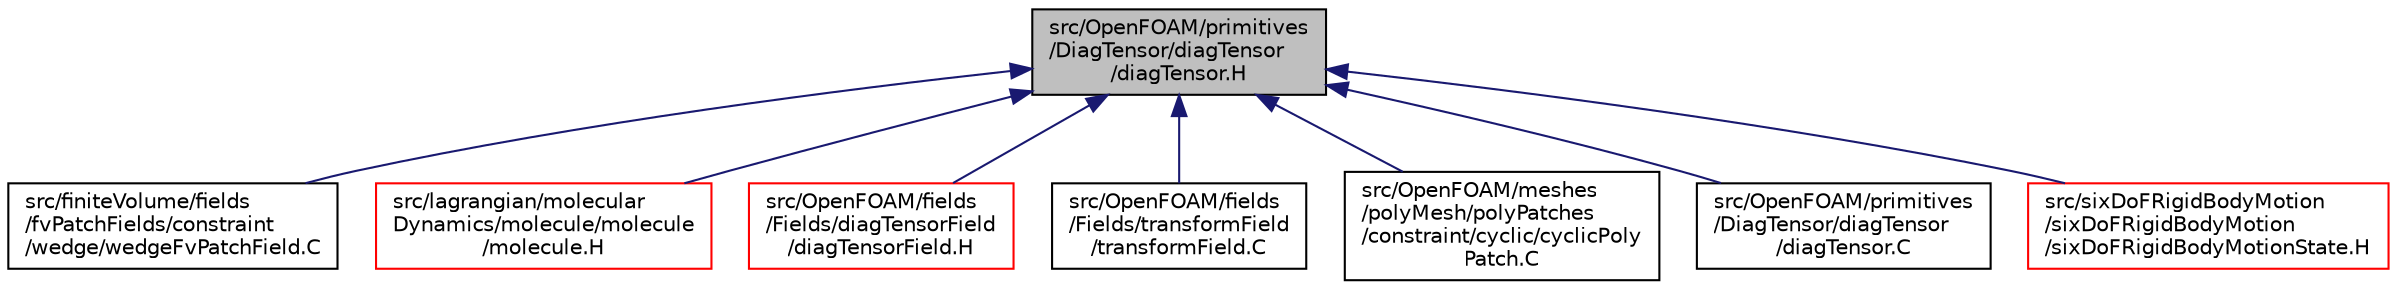 digraph "src/OpenFOAM/primitives/DiagTensor/diagTensor/diagTensor.H"
{
  bgcolor="transparent";
  edge [fontname="Helvetica",fontsize="10",labelfontname="Helvetica",labelfontsize="10"];
  node [fontname="Helvetica",fontsize="10",shape=record];
  Node1 [label="src/OpenFOAM/primitives\l/DiagTensor/diagTensor\l/diagTensor.H",height=0.2,width=0.4,color="black", fillcolor="grey75", style="filled", fontcolor="black"];
  Node1 -> Node2 [dir="back",color="midnightblue",fontsize="10",style="solid",fontname="Helvetica"];
  Node2 [label="src/finiteVolume/fields\l/fvPatchFields/constraint\l/wedge/wedgeFvPatchField.C",height=0.2,width=0.4,color="black",URL="$a05296.html"];
  Node1 -> Node3 [dir="back",color="midnightblue",fontsize="10",style="solid",fontname="Helvetica"];
  Node3 [label="src/lagrangian/molecular\lDynamics/molecule/molecule\l/molecule.H",height=0.2,width=0.4,color="red",URL="$a06920.html"];
  Node1 -> Node4 [dir="back",color="midnightblue",fontsize="10",style="solid",fontname="Helvetica"];
  Node4 [label="src/OpenFOAM/fields\l/Fields/diagTensorField\l/diagTensorField.H",height=0.2,width=0.4,color="red",URL="$a07956.html"];
  Node1 -> Node5 [dir="back",color="midnightblue",fontsize="10",style="solid",fontname="Helvetica"];
  Node5 [label="src/OpenFOAM/fields\l/Fields/transformField\l/transformField.C",height=0.2,width=0.4,color="black",URL="$a08018.html"];
  Node1 -> Node6 [dir="back",color="midnightblue",fontsize="10",style="solid",fontname="Helvetica"];
  Node6 [label="src/OpenFOAM/meshes\l/polyMesh/polyPatches\l/constraint/cyclic/cyclicPoly\lPatch.C",height=0.2,width=0.4,color="black",URL="$a08675.html"];
  Node1 -> Node7 [dir="back",color="midnightblue",fontsize="10",style="solid",fontname="Helvetica"];
  Node7 [label="src/OpenFOAM/primitives\l/DiagTensor/diagTensor\l/diagTensor.C",height=0.2,width=0.4,color="black",URL="$a08847.html",tooltip="DiagTensor of scalars. "];
  Node1 -> Node8 [dir="back",color="midnightblue",fontsize="10",style="solid",fontname="Helvetica"];
  Node8 [label="src/sixDoFRigidBodyMotion\l/sixDoFRigidBodyMotion\l/sixDoFRigidBodyMotionState.H",height=0.2,width=0.4,color="red",URL="$a09811.html"];
}
